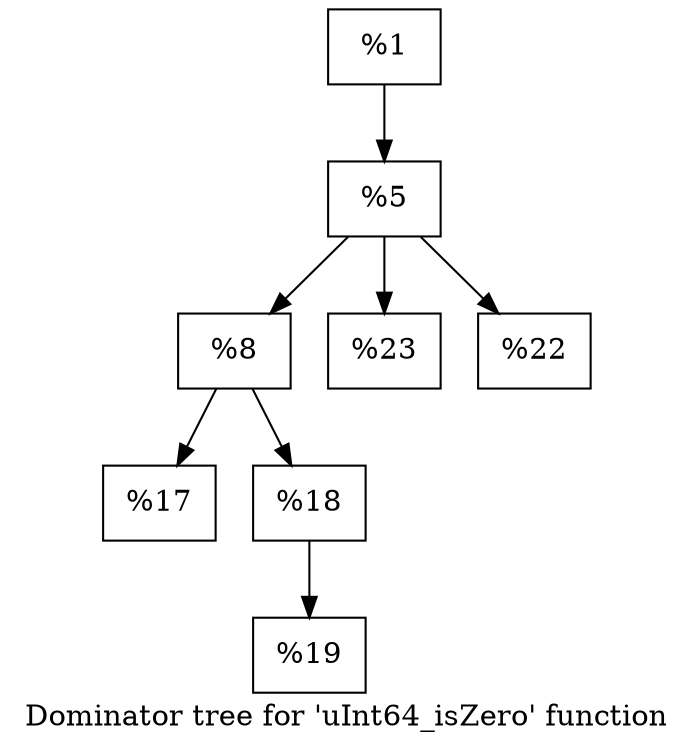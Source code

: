 digraph "Dominator tree for 'uInt64_isZero' function" {
	label="Dominator tree for 'uInt64_isZero' function";

	Node0x1e84290 [shape=record,label="{%1}"];
	Node0x1e84290 -> Node0x1e8fff0;
	Node0x1e8fff0 [shape=record,label="{%5}"];
	Node0x1e8fff0 -> Node0x213b120;
	Node0x1e8fff0 -> Node0x1ed08a0;
	Node0x1e8fff0 -> Node0x220fa60;
	Node0x213b120 [shape=record,label="{%8}"];
	Node0x213b120 -> Node0x216ffb0;
	Node0x213b120 -> Node0x218af30;
	Node0x216ffb0 [shape=record,label="{%17}"];
	Node0x218af30 [shape=record,label="{%18}"];
	Node0x218af30 -> Node0x2169b20;
	Node0x2169b20 [shape=record,label="{%19}"];
	Node0x1ed08a0 [shape=record,label="{%23}"];
	Node0x220fa60 [shape=record,label="{%22}"];
}
